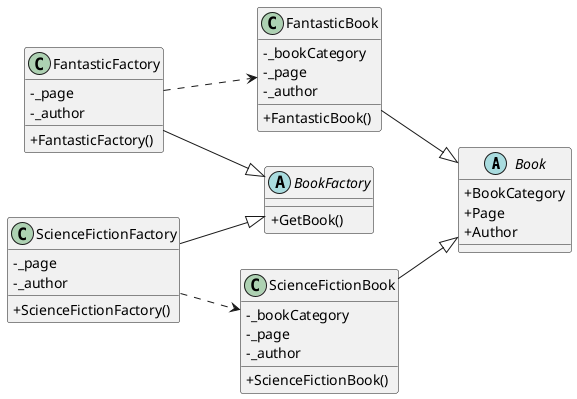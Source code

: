 @startuml scenario_uml
skinparam classAttributeIconSize 0
left to right direction

abstract class Book{
    +BookCategory
    +Page
    +Author
}

class FantasticBook{
    -_bookCategory
    -_page
    -_author
    +FantasticBook()
}

class ScienceFictionBook{
    -_bookCategory
    -_page
    -_author
    +ScienceFictionBook()
}

abstract class BookFactory{
    +GetBook()
}

class FantasticFactory{
    -_page
    -_author
    +FantasticFactory()
}

class ScienceFictionFactory{
    -_page
    -_author
    +ScienceFictionFactory()
}


ScienceFictionBook --|> Book
FantasticBook --|> Book
ScienceFictionFactory --|> BookFactory
FantasticFactory --|> BookFactory
FantasticFactory ..> FantasticBook
ScienceFictionFactory ..> ScienceFictionBook


@enduml